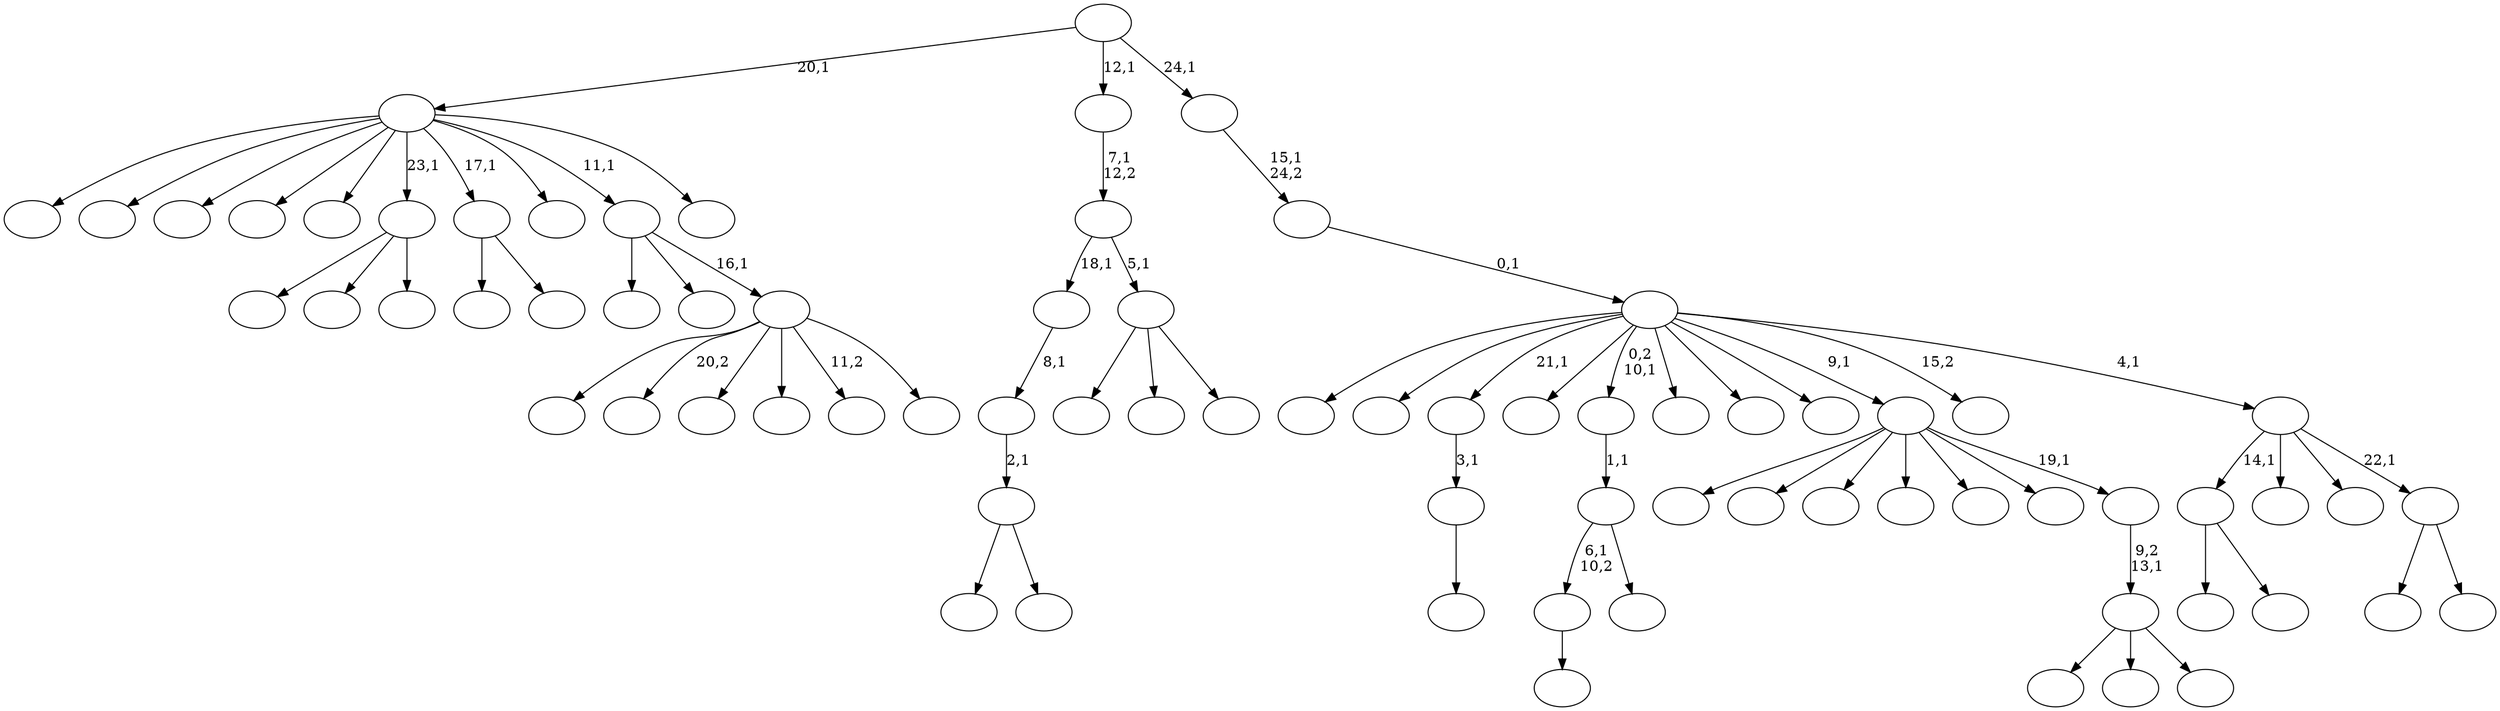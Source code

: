 digraph T {
	75 [label=""]
	74 [label=""]
	73 [label=""]
	72 [label=""]
	71 [label=""]
	70 [label=""]
	69 [label=""]
	68 [label=""]
	67 [label=""]
	66 [label=""]
	65 [label=""]
	64 [label=""]
	63 [label=""]
	62 [label=""]
	61 [label=""]
	60 [label=""]
	59 [label=""]
	58 [label=""]
	57 [label=""]
	56 [label=""]
	55 [label=""]
	54 [label=""]
	53 [label=""]
	52 [label=""]
	51 [label=""]
	50 [label=""]
	49 [label=""]
	48 [label=""]
	47 [label=""]
	46 [label=""]
	45 [label=""]
	44 [label=""]
	43 [label=""]
	42 [label=""]
	41 [label=""]
	40 [label=""]
	39 [label=""]
	38 [label=""]
	37 [label=""]
	36 [label=""]
	35 [label=""]
	34 [label=""]
	33 [label=""]
	32 [label=""]
	31 [label=""]
	30 [label=""]
	29 [label=""]
	28 [label=""]
	27 [label=""]
	26 [label=""]
	25 [label=""]
	24 [label=""]
	23 [label=""]
	22 [label=""]
	21 [label=""]
	20 [label=""]
	19 [label=""]
	18 [label=""]
	17 [label=""]
	16 [label=""]
	15 [label=""]
	14 [label=""]
	13 [label=""]
	12 [label=""]
	11 [label=""]
	10 [label=""]
	9 [label=""]
	8 [label=""]
	7 [label=""]
	6 [label=""]
	5 [label=""]
	4 [label=""]
	3 [label=""]
	2 [label=""]
	1 [label=""]
	0 [label=""]
	66 -> 67 [label=""]
	65 -> 66 [label="3,1"]
	59 -> 60 [label=""]
	57 -> 69 [label=""]
	57 -> 58 [label=""]
	43 -> 64 [label=""]
	43 -> 56 [label=""]
	43 -> 44 [label=""]
	39 -> 59 [label="6,1\n10,2"]
	39 -> 40 [label=""]
	38 -> 39 [label="1,1"]
	35 -> 45 [label=""]
	35 -> 36 [label=""]
	23 -> 72 [label=""]
	23 -> 24 [label=""]
	22 -> 23 [label="2,1"]
	21 -> 22 [label="8,1"]
	19 -> 68 [label=""]
	19 -> 62 [label="20,2"]
	19 -> 34 [label=""]
	19 -> 29 [label=""]
	19 -> 25 [label="11,2"]
	19 -> 20 [label=""]
	18 -> 48 [label=""]
	18 -> 27 [label=""]
	18 -> 19 [label="16,1"]
	16 -> 70 [label=""]
	16 -> 30 [label=""]
	16 -> 17 [label=""]
	15 -> 16 [label="9,2\n13,1"]
	14 -> 73 [label=""]
	14 -> 55 [label=""]
	14 -> 46 [label=""]
	14 -> 42 [label=""]
	14 -> 31 [label=""]
	14 -> 28 [label=""]
	14 -> 15 [label="19,1"]
	11 -> 75 [label=""]
	11 -> 63 [label=""]
	11 -> 61 [label=""]
	11 -> 52 [label=""]
	11 -> 50 [label=""]
	11 -> 43 [label="23,1"]
	11 -> 35 [label="17,1"]
	11 -> 33 [label=""]
	11 -> 18 [label="11,1"]
	11 -> 12 [label=""]
	9 -> 51 [label=""]
	9 -> 41 [label=""]
	9 -> 10 [label=""]
	8 -> 21 [label="18,1"]
	8 -> 9 [label="5,1"]
	7 -> 8 [label="7,1\n12,2"]
	5 -> 49 [label=""]
	5 -> 6 [label=""]
	4 -> 57 [label="14,1"]
	4 -> 54 [label=""]
	4 -> 47 [label=""]
	4 -> 5 [label="22,1"]
	3 -> 74 [label=""]
	3 -> 71 [label=""]
	3 -> 65 [label="21,1"]
	3 -> 53 [label=""]
	3 -> 38 [label="0,2\n10,1"]
	3 -> 37 [label=""]
	3 -> 32 [label=""]
	3 -> 26 [label=""]
	3 -> 14 [label="9,1"]
	3 -> 13 [label="15,2"]
	3 -> 4 [label="4,1"]
	2 -> 3 [label="0,1"]
	1 -> 2 [label="15,1\n24,2"]
	0 -> 11 [label="20,1"]
	0 -> 7 [label="12,1"]
	0 -> 1 [label="24,1"]
}
